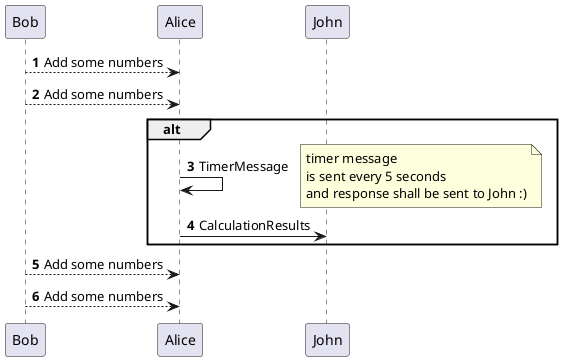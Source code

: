 @startuml

autonumber

Bob --> Alice: Add some numbers
Bob --> Alice: Add some numbers
alt
Alice -> Alice: TimerMessage
    note right
    timer message
    is sent every 5 seconds
    and response shall be sent to John :)
    end note
Alice -> John: CalculationResults
end alt

Bob --> Alice: Add some numbers

Bob --> Alice: Add some numbers
@enduml
